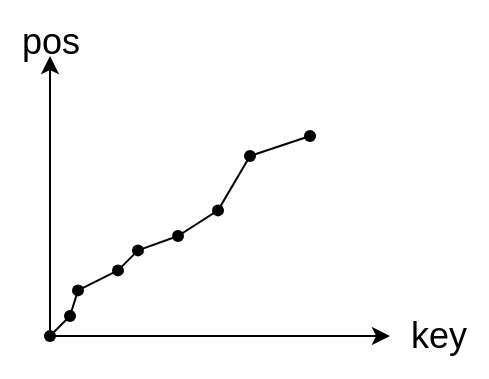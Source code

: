 <mxfile version="27.1.6">
  <diagram name="第 1 页" id="AaM_8V4XU_zN9APd3GhR">
    <mxGraphModel dx="1426" dy="681" grid="1" gridSize="10" guides="1" tooltips="1" connect="1" arrows="1" fold="1" page="1" pageScale="1" pageWidth="827" pageHeight="1169" math="0" shadow="0">
      <root>
        <mxCell id="0" />
        <mxCell id="1" parent="0" />
        <mxCell id="Nh44V6CuIT8chV2Wv2MV-132" value="" style="endArrow=classic;html=1;rounded=0;entryX=0.6;entryY=1;entryDx=0;entryDy=0;entryPerimeter=0;" edge="1" parent="1">
          <mxGeometry width="50" height="50" relative="1" as="geometry">
            <mxPoint x="275" y="430.0" as="sourcePoint" />
            <mxPoint x="275" y="290.0" as="targetPoint" />
          </mxGeometry>
        </mxCell>
        <mxCell id="Nh44V6CuIT8chV2Wv2MV-133" value="" style="endArrow=classic;html=1;rounded=0;" edge="1" parent="1">
          <mxGeometry width="50" height="50" relative="1" as="geometry">
            <mxPoint x="275" y="430.0" as="sourcePoint" />
            <mxPoint x="445" y="430.0" as="targetPoint" />
          </mxGeometry>
        </mxCell>
        <mxCell id="Nh44V6CuIT8chV2Wv2MV-134" value="" style="shape=waypoint;sketch=0;fillStyle=solid;size=6;pointerEvents=1;points=[];fillColor=none;resizable=0;rotatable=0;perimeter=centerPerimeter;snapToPoint=1;" vertex="1" parent="1">
          <mxGeometry x="275" y="410.0" width="20" height="20" as="geometry" />
        </mxCell>
        <mxCell id="Nh44V6CuIT8chV2Wv2MV-135" value="" style="shape=waypoint;sketch=0;fillStyle=solid;size=6;pointerEvents=1;points=[];fillColor=#000066;resizable=0;rotatable=0;perimeter=centerPerimeter;snapToPoint=1;" vertex="1" parent="1">
          <mxGeometry x="279" y="397.19" width="20" height="20" as="geometry" />
        </mxCell>
        <mxCell id="Nh44V6CuIT8chV2Wv2MV-136" value="" style="shape=waypoint;sketch=0;fillStyle=solid;size=6;pointerEvents=1;points=[];fillColor=#000066;resizable=0;rotatable=0;perimeter=centerPerimeter;snapToPoint=1;" vertex="1" parent="1">
          <mxGeometry x="309" y="377.19" width="20" height="20" as="geometry" />
        </mxCell>
        <mxCell id="Nh44V6CuIT8chV2Wv2MV-137" value="" style="shape=waypoint;sketch=0;fillStyle=solid;size=6;pointerEvents=1;points=[];fillColor=#000066;resizable=0;rotatable=0;perimeter=centerPerimeter;snapToPoint=1;" vertex="1" parent="1">
          <mxGeometry x="299" y="387.19" width="20" height="20" as="geometry" />
        </mxCell>
        <mxCell id="Nh44V6CuIT8chV2Wv2MV-138" value="" style="shape=waypoint;sketch=0;fillStyle=solid;size=6;pointerEvents=1;points=[];fillColor=#000066;resizable=0;rotatable=0;perimeter=centerPerimeter;snapToPoint=1;" vertex="1" parent="1">
          <mxGeometry x="349" y="357.19" width="20" height="20" as="geometry" />
        </mxCell>
        <mxCell id="Nh44V6CuIT8chV2Wv2MV-139" value="" style="shape=waypoint;sketch=0;fillStyle=solid;size=6;pointerEvents=1;points=[];fillColor=#000066;resizable=0;rotatable=0;perimeter=centerPerimeter;snapToPoint=1;" vertex="1" parent="1">
          <mxGeometry x="329" y="370.0" width="20" height="20" as="geometry" />
        </mxCell>
        <mxCell id="Nh44V6CuIT8chV2Wv2MV-140" value="" style="endArrow=none;html=1;rounded=0;exitX=0.425;exitY=1.025;exitDx=0;exitDy=0;exitPerimeter=0;" edge="1" parent="1" source="Nh44V6CuIT8chV2Wv2MV-134" target="Nh44V6CuIT8chV2Wv2MV-135">
          <mxGeometry width="50" height="50" relative="1" as="geometry">
            <mxPoint x="215" y="540" as="sourcePoint" />
            <mxPoint x="265" y="490.0" as="targetPoint" />
          </mxGeometry>
        </mxCell>
        <mxCell id="Nh44V6CuIT8chV2Wv2MV-141" value="" style="endArrow=none;html=1;rounded=0;entryX=0.35;entryY=1.14;entryDx=0;entryDy=0;entryPerimeter=0;" edge="1" parent="1" source="Nh44V6CuIT8chV2Wv2MV-135" target="Nh44V6CuIT8chV2Wv2MV-137">
          <mxGeometry width="50" height="50" relative="1" as="geometry">
            <mxPoint x="215" y="540" as="sourcePoint" />
            <mxPoint x="265" y="490.0" as="targetPoint" />
          </mxGeometry>
        </mxCell>
        <mxCell id="Nh44V6CuIT8chV2Wv2MV-142" value="" style="endArrow=none;html=1;rounded=0;entryX=1.125;entryY=0.39;entryDx=0;entryDy=0;entryPerimeter=0;exitX=0.45;exitY=0.165;exitDx=0;exitDy=0;exitPerimeter=0;" edge="1" parent="1" source="Nh44V6CuIT8chV2Wv2MV-136" target="Nh44V6CuIT8chV2Wv2MV-137">
          <mxGeometry width="50" height="50" relative="1" as="geometry">
            <mxPoint x="215" y="540" as="sourcePoint" />
            <mxPoint x="265" y="490.0" as="targetPoint" />
          </mxGeometry>
        </mxCell>
        <mxCell id="Nh44V6CuIT8chV2Wv2MV-143" value="" style="endArrow=none;html=1;rounded=0;entryX=0.7;entryY=0.25;entryDx=0;entryDy=0;entryPerimeter=0;exitX=0.85;exitY=0.315;exitDx=0;exitDy=0;exitPerimeter=0;" edge="1" parent="1" source="Nh44V6CuIT8chV2Wv2MV-136" target="Nh44V6CuIT8chV2Wv2MV-139">
          <mxGeometry width="50" height="50" relative="1" as="geometry">
            <mxPoint x="215" y="540" as="sourcePoint" />
            <mxPoint x="265" y="490.0" as="targetPoint" />
          </mxGeometry>
        </mxCell>
        <mxCell id="Nh44V6CuIT8chV2Wv2MV-144" value="" style="endArrow=none;html=1;rounded=0;entryX=0.675;entryY=0.725;entryDx=0;entryDy=0;entryPerimeter=0;fillColor=#000066;" edge="1" parent="1" source="Nh44V6CuIT8chV2Wv2MV-138" target="Nh44V6CuIT8chV2Wv2MV-139">
          <mxGeometry width="50" height="50" relative="1" as="geometry">
            <mxPoint x="215" y="540" as="sourcePoint" />
            <mxPoint x="265" y="490.0" as="targetPoint" />
          </mxGeometry>
        </mxCell>
        <mxCell id="Nh44V6CuIT8chV2Wv2MV-145" value="" style="endArrow=none;html=1;rounded=0;entryX=0.8;entryY=0.35;entryDx=0;entryDy=0;entryPerimeter=0;exitX=0.825;exitY=0.75;exitDx=0;exitDy=0;exitPerimeter=0;" edge="1" parent="1" source="Nh44V6CuIT8chV2Wv2MV-134" target="Nh44V6CuIT8chV2Wv2MV-146">
          <mxGeometry width="50" height="50" relative="1" as="geometry">
            <mxPoint x="215" y="540" as="sourcePoint" />
            <mxPoint x="375" y="350.0" as="targetPoint" />
          </mxGeometry>
        </mxCell>
        <mxCell id="Nh44V6CuIT8chV2Wv2MV-146" value="" style="shape=waypoint;sketch=0;fillStyle=solid;size=6;pointerEvents=1;points=[];fillColor=#000066;resizable=0;rotatable=0;perimeter=centerPerimeter;snapToPoint=1;" vertex="1" parent="1">
          <mxGeometry x="265" y="420.0" width="20" height="20" as="geometry" />
        </mxCell>
        <mxCell id="Nh44V6CuIT8chV2Wv2MV-147" value="" style="shape=waypoint;sketch=0;fillStyle=solid;size=6;pointerEvents=1;points=[];fillColor=#000066;resizable=0;rotatable=0;perimeter=centerPerimeter;snapToPoint=1;" vertex="1" parent="1">
          <mxGeometry x="365" y="330.0" width="20" height="20" as="geometry" />
        </mxCell>
        <mxCell id="Nh44V6CuIT8chV2Wv2MV-148" value="" style="shape=waypoint;sketch=0;fillStyle=solid;size=6;pointerEvents=1;points=[];fillColor=#000066;resizable=0;rotatable=0;perimeter=centerPerimeter;snapToPoint=1;" vertex="1" parent="1">
          <mxGeometry x="395" y="320.0" width="20" height="20" as="geometry" />
        </mxCell>
        <mxCell id="Nh44V6CuIT8chV2Wv2MV-149" value="" style="endArrow=none;html=1;rounded=0;fillColor=#000066;" edge="1" parent="1" source="Nh44V6CuIT8chV2Wv2MV-147" target="Nh44V6CuIT8chV2Wv2MV-138">
          <mxGeometry width="50" height="50" relative="1" as="geometry">
            <mxPoint x="585" y="440.0" as="sourcePoint" />
            <mxPoint x="575" y="450.0" as="targetPoint" />
          </mxGeometry>
        </mxCell>
        <mxCell id="Nh44V6CuIT8chV2Wv2MV-150" value="" style="endArrow=none;html=1;rounded=0;entryX=0.65;entryY=0.8;entryDx=0;entryDy=0;entryPerimeter=0;fillColor=#000066;exitX=1;exitY=0.75;exitDx=0;exitDy=0;exitPerimeter=0;" edge="1" parent="1" source="Nh44V6CuIT8chV2Wv2MV-148" target="Nh44V6CuIT8chV2Wv2MV-147">
          <mxGeometry width="50" height="50" relative="1" as="geometry">
            <mxPoint x="535" y="400.0" as="sourcePoint" />
            <mxPoint x="525" y="410.0" as="targetPoint" />
          </mxGeometry>
        </mxCell>
        <mxCell id="Nh44V6CuIT8chV2Wv2MV-151" value="&lt;font style=&quot;font-size: 18px;&quot;&gt;pos&lt;/font&gt;" style="text;html=1;align=center;verticalAlign=middle;resizable=0;points=[];autosize=1;strokeColor=none;fillColor=none;" vertex="1" parent="1">
          <mxGeometry x="250" y="262.81" width="50" height="40" as="geometry" />
        </mxCell>
        <mxCell id="Nh44V6CuIT8chV2Wv2MV-152" value="&lt;font style=&quot;font-size: 18px;&quot;&gt;key&lt;/font&gt;" style="text;html=1;align=center;verticalAlign=middle;resizable=0;points=[];autosize=1;strokeColor=none;fillColor=none;" vertex="1" parent="1">
          <mxGeometry x="443.5" y="410" width="50" height="40" as="geometry" />
        </mxCell>
      </root>
    </mxGraphModel>
  </diagram>
</mxfile>
